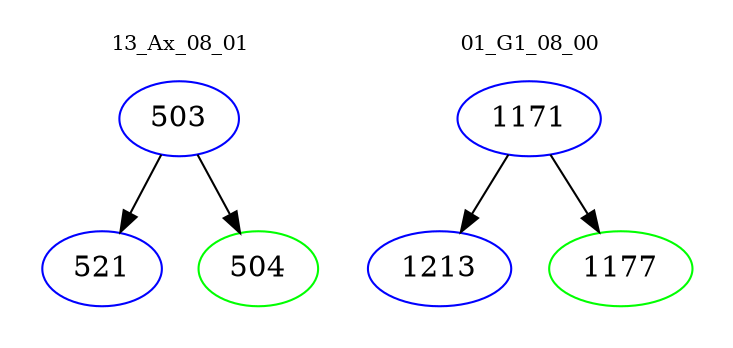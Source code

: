 digraph{
subgraph cluster_0 {
color = white
label = "13_Ax_08_01";
fontsize=10;
T0_503 [label="503", color="blue"]
T0_503 -> T0_521 [color="black"]
T0_521 [label="521", color="blue"]
T0_503 -> T0_504 [color="black"]
T0_504 [label="504", color="green"]
}
subgraph cluster_1 {
color = white
label = "01_G1_08_00";
fontsize=10;
T1_1171 [label="1171", color="blue"]
T1_1171 -> T1_1213 [color="black"]
T1_1213 [label="1213", color="blue"]
T1_1171 -> T1_1177 [color="black"]
T1_1177 [label="1177", color="green"]
}
}
